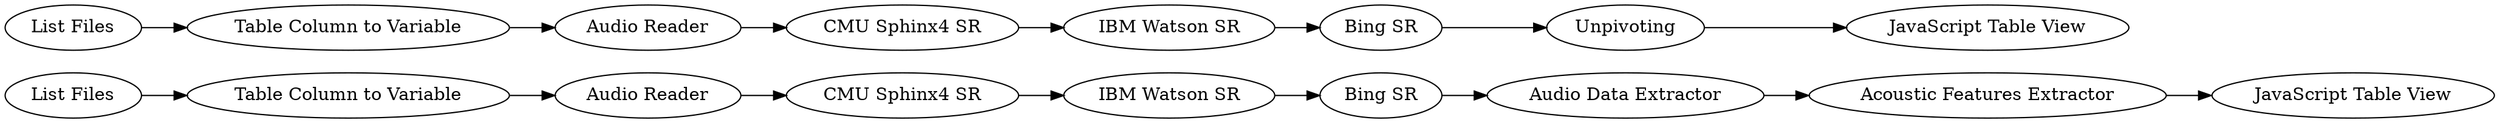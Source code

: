 digraph {
	1 [label="Audio Reader"]
	2 [label="CMU Sphinx4 SR"]
	7 [label="Audio Data Extractor"]
	8 [label="Acoustic Features Extractor"]
	9 [label="CMU Sphinx4 SR"]
	10 [label="Audio Reader"]
	15 [label=Unpivoting]
	19 [label="JavaScript Table View"]
	20 [label="JavaScript Table View"]
	23 [label="Bing SR"]
	25 [label="IBM Watson SR"]
	28 [label="Bing SR"]
	29 [label="IBM Watson SR"]
	34 [label="List Files"]
	36 [label="List Files"]
	38 [label="Table Column to Variable"]
	39 [label="Table Column to Variable"]
	1 -> 2
	2 -> 25
	7 -> 8
	8 -> 20
	9 -> 29
	10 -> 9
	15 -> 19
	23 -> 7
	25 -> 23
	28 -> 15
	29 -> 28
	34 -> 38
	36 -> 39
	38 -> 1
	39 -> 10
	rankdir=LR
}
